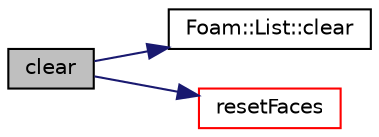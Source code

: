 digraph "clear"
{
  bgcolor="transparent";
  edge [fontname="Helvetica",fontsize="10",labelfontname="Helvetica",labelfontsize="10"];
  node [fontname="Helvetica",fontsize="10",shape=record];
  rankdir="LR";
  Node83 [label="clear",height=0.2,width=0.4,color="black", fillcolor="grey75", style="filled", fontcolor="black"];
  Node83 -> Node84 [color="midnightblue",fontsize="10",style="solid",fontname="Helvetica"];
  Node84 [label="Foam::List::clear",height=0.2,width=0.4,color="black",URL="$a26833.html#ac8bb3912a3ce86b15842e79d0b421204",tooltip="Clear the list, i.e. set size to zero. "];
  Node83 -> Node85 [color="midnightblue",fontsize="10",style="solid",fontname="Helvetica"];
  Node85 [label="resetFaces",height=0.2,width=0.4,color="red",URL="$a30845.html#ab6b2f2c32db1610eaab84b8ba453d956",tooltip="Reset primitive data (points, faces and zones) "];
}
